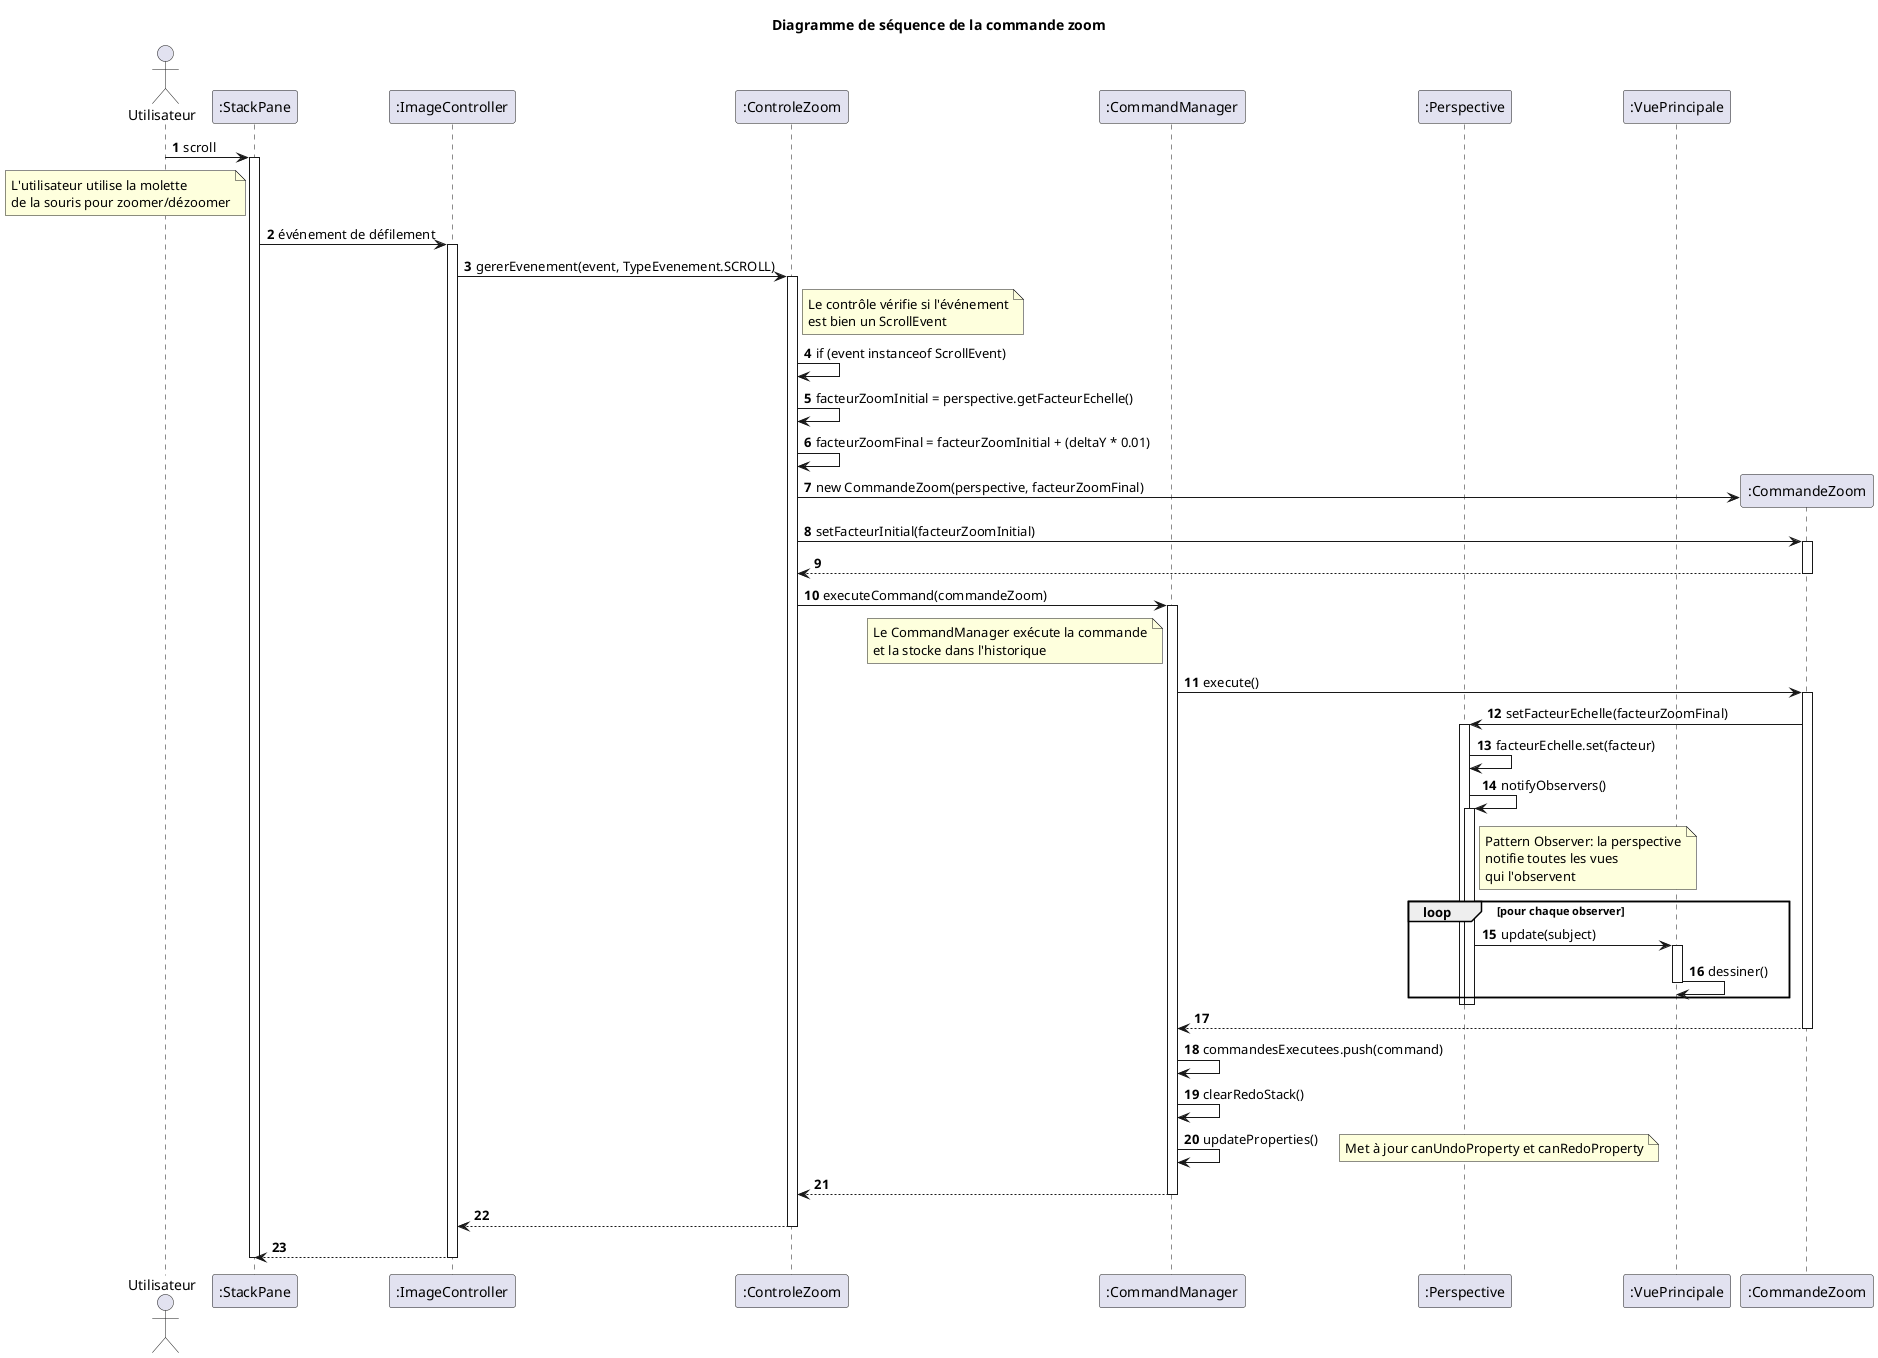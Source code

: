 @startuml
title Diagramme de séquence de la commande zoom
autonumber

actor Utilisateur
participant ":StackPane" as Pane
participant ":ImageController" as Controller
participant ":ControleZoom" as Controle
participant ":CommandManager" as CmdMgr
participant ":Perspective" as Model
participant ":VuePrincipale" as Vue

Utilisateur -> Pane : scroll
activate Pane
    note left of Pane
        L'utilisateur utilise la molette
        de la souris pour zoomer/dézoomer
    end note

    Pane -> Controller : événement de défilement
    activate Controller
        Controller -> Controle : gererEvenement(event, TypeEvenement.SCROLL)
        activate Controle
            note right of Controle
                Le contrôle vérifie si l'événement
                est bien un ScrollEvent
            end note

            Controle -> Controle : if (event instanceof ScrollEvent)
            Controle -> Controle : facteurZoomInitial = perspective.getFacteurEchelle()
            Controle -> Controle : facteurZoomFinal = facteurZoomInitial + (deltaY * 0.01)

            create ":CommandeZoom" as Cmd
            Controle -> Cmd : new CommandeZoom(perspective, facteurZoomFinal)

            Controle -> Cmd : setFacteurInitial(facteurZoomInitial)
            activate Cmd
                Cmd --> Controle
            deactivate Cmd

            Controle -> CmdMgr : executeCommand(commandeZoom)
            activate CmdMgr
                note left of CmdMgr
                    Le CommandManager exécute la commande
                    et la stocke dans l'historique
                end note

                CmdMgr -> Cmd : execute()
                activate Cmd
                    Cmd -> Model : setFacteurEchelle(facteurZoomFinal)
                    activate Model
                        Model -> Model : facteurEchelle.set(facteur)
                        Model -> Model : notifyObservers()
                        activate Model
                            note right of Model
                                Pattern Observer: la perspective
                                notifie toutes les vues
                                qui l'observent
                            end note

                            loop pour chaque observer
                                Model -> Vue : update(subject)
                                activate Vue
                                    Vue -> Vue : dessiner()
                                deactivate Vue
                            end
                        deactivate Model
                    deactivate Model
                    Cmd --> CmdMgr
                deactivate Cmd

                CmdMgr -> CmdMgr : commandesExecutees.push(command)
                CmdMgr -> CmdMgr : clearRedoStack()
                CmdMgr -> CmdMgr : updateProperties()
                note right: Met à jour canUndoProperty et canRedoProperty
                CmdMgr --> Controle
            deactivate CmdMgr
            Controle --> Controller
        deactivate Controle
        Controller --> Pane
    deactivate Controller
deactivate Pane

@enduml